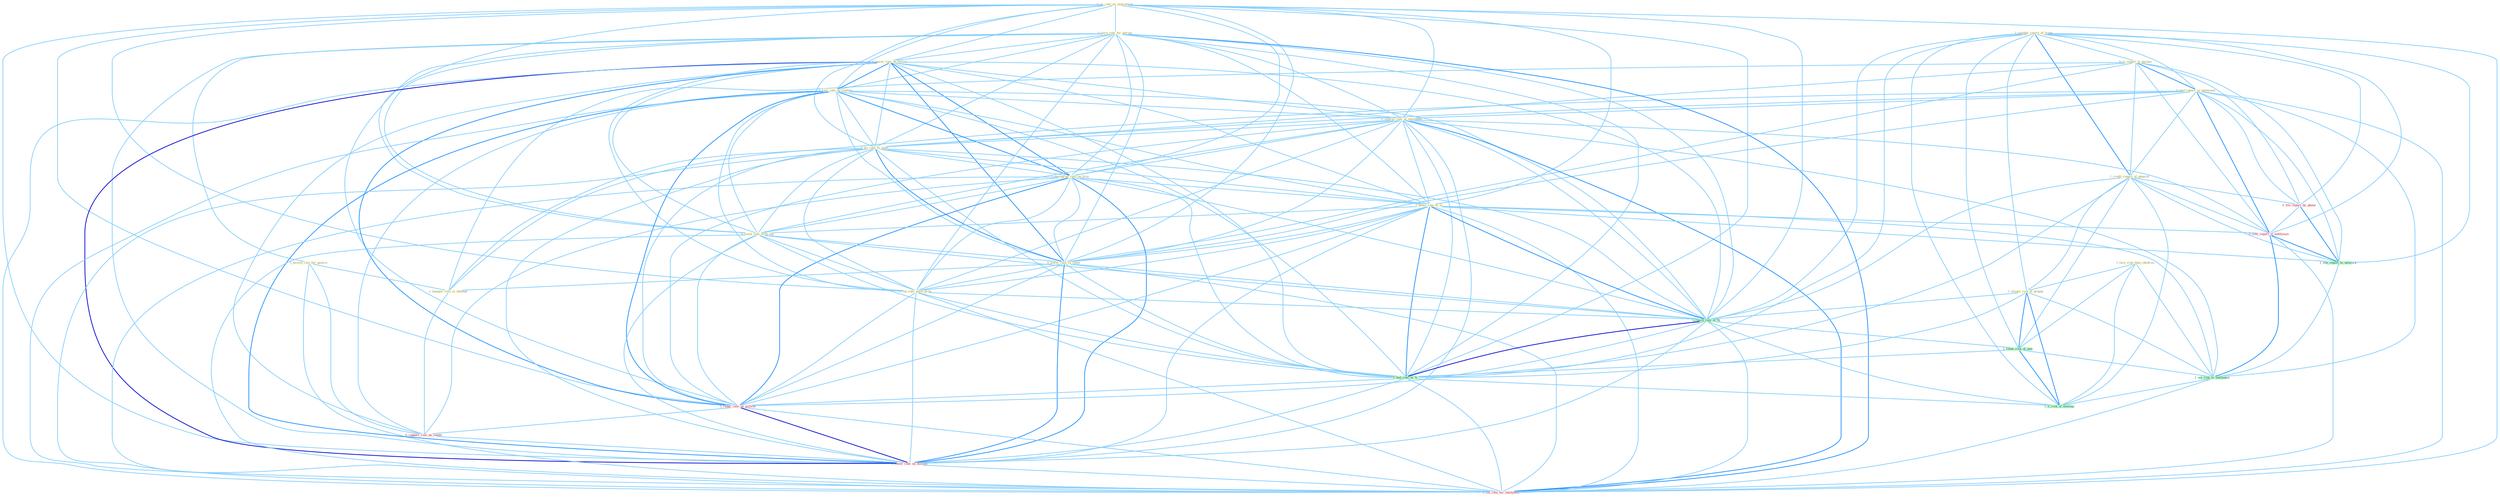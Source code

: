 Graph G{ 
    node
    [shape=polygon,style=filled,width=.5,height=.06,color="#BDFCC9",fixedsize=true,fontsize=4,
    fontcolor="#2f4f4f"];
    {node
    [color="#ffffe0", fontcolor="#8b7d6b"] "1_mandat_report_of_trade " "0_is_report_in_bureau " "1_face_risk_than_children " "0_us_rate_as_instrument " "0_told_report_in_entitynam " "0_earn_rate_for_period " "1_lower_rate_on_billion " "1_provid_role_for_govern " "1_rais_rate_on_contain " "0_improv_rate_at_entitynam " "1_credit_report_of_genocid " "0_fix_rate_in_state " "1_downgrad_rate_on_firm " "1_boost_rate_to_% " "1_elimin_risk_of_prepay " "0_track_rate_with_lag " "0_lower_rate_in_come " "0_cut_rate_amid_grow " "1_hamper_role_in_attempt "}
{node [color="#fff0f5", fontcolor="#b22222"] "0_file_report_by_phone " "0_sent_report_to_entitynam " "1_reduc_rate_on_million " "0_support_role_on_condit " "1_lower_rate_on_million " "1_lift_rate_for_entitynam "}
edge [color="#B0E2FF"];

	"1_mandat_report_of_trade " -- "0_is_report_in_bureau " [w="1", color="#87cefa" ];
	"1_mandat_report_of_trade " -- "0_told_report_in_entitynam " [w="1", color="#87cefa" ];
	"1_mandat_report_of_trade " -- "1_credit_report_of_genocid " [w="2", color="#1e90ff" , len=0.8];
	"1_mandat_report_of_trade " -- "1_elimin_risk_of_prepay " [w="1", color="#87cefa" ];
	"1_mandat_report_of_trade " -- "1_reach_rate_of_% " [w="1", color="#87cefa" ];
	"1_mandat_report_of_trade " -- "0_file_report_by_phone " [w="1", color="#87cefa" ];
	"1_mandat_report_of_trade " -- "1_count_risk_of_new " [w="1", color="#87cefa" ];
	"1_mandat_report_of_trade " -- "1_had_rate_of_% " [w="1", color="#87cefa" ];
	"1_mandat_report_of_trade " -- "0_sent_report_to_entitynam " [w="1", color="#87cefa" ];
	"1_mandat_report_of_trade " -- "1_file_report_to_network " [w="1", color="#87cefa" ];
	"1_mandat_report_of_trade " -- "1_'s_risk_of_messag " [w="1", color="#87cefa" ];
	"0_is_report_in_bureau " -- "0_told_report_in_entitynam " [w="2", color="#1e90ff" , len=0.8];
	"0_is_report_in_bureau " -- "1_credit_report_of_genocid " [w="1", color="#87cefa" ];
	"0_is_report_in_bureau " -- "0_fix_rate_in_state " [w="1", color="#87cefa" ];
	"0_is_report_in_bureau " -- "0_lower_rate_in_come " [w="1", color="#87cefa" ];
	"0_is_report_in_bureau " -- "1_hamper_role_in_attempt " [w="1", color="#87cefa" ];
	"0_is_report_in_bureau " -- "0_file_report_by_phone " [w="1", color="#87cefa" ];
	"0_is_report_in_bureau " -- "0_sent_report_to_entitynam " [w="1", color="#87cefa" ];
	"0_is_report_in_bureau " -- "1_file_report_to_network " [w="1", color="#87cefa" ];
	"1_face_risk_than_children " -- "1_elimin_risk_of_prepay " [w="1", color="#87cefa" ];
	"1_face_risk_than_children " -- "1_count_risk_of_new " [w="1", color="#87cefa" ];
	"1_face_risk_than_children " -- "1_wa_risk_to_entitynam " [w="1", color="#87cefa" ];
	"1_face_risk_than_children " -- "1_'s_risk_of_messag " [w="1", color="#87cefa" ];
	"0_us_rate_as_instrument " -- "0_earn_rate_for_period " [w="1", color="#87cefa" ];
	"0_us_rate_as_instrument " -- "1_lower_rate_on_billion " [w="1", color="#87cefa" ];
	"0_us_rate_as_instrument " -- "1_rais_rate_on_contain " [w="1", color="#87cefa" ];
	"0_us_rate_as_instrument " -- "0_improv_rate_at_entitynam " [w="1", color="#87cefa" ];
	"0_us_rate_as_instrument " -- "0_fix_rate_in_state " [w="1", color="#87cefa" ];
	"0_us_rate_as_instrument " -- "1_downgrad_rate_on_firm " [w="1", color="#87cefa" ];
	"0_us_rate_as_instrument " -- "1_boost_rate_to_% " [w="1", color="#87cefa" ];
	"0_us_rate_as_instrument " -- "0_track_rate_with_lag " [w="1", color="#87cefa" ];
	"0_us_rate_as_instrument " -- "0_lower_rate_in_come " [w="1", color="#87cefa" ];
	"0_us_rate_as_instrument " -- "0_cut_rate_amid_grow " [w="1", color="#87cefa" ];
	"0_us_rate_as_instrument " -- "1_reach_rate_of_% " [w="1", color="#87cefa" ];
	"0_us_rate_as_instrument " -- "1_had_rate_of_% " [w="1", color="#87cefa" ];
	"0_us_rate_as_instrument " -- "1_reduc_rate_on_million " [w="1", color="#87cefa" ];
	"0_us_rate_as_instrument " -- "1_lower_rate_on_million " [w="1", color="#87cefa" ];
	"0_us_rate_as_instrument " -- "1_lift_rate_for_entitynam " [w="1", color="#87cefa" ];
	"0_told_report_in_entitynam " -- "0_improv_rate_at_entitynam " [w="1", color="#87cefa" ];
	"0_told_report_in_entitynam " -- "1_credit_report_of_genocid " [w="1", color="#87cefa" ];
	"0_told_report_in_entitynam " -- "0_fix_rate_in_state " [w="1", color="#87cefa" ];
	"0_told_report_in_entitynam " -- "0_lower_rate_in_come " [w="1", color="#87cefa" ];
	"0_told_report_in_entitynam " -- "1_hamper_role_in_attempt " [w="1", color="#87cefa" ];
	"0_told_report_in_entitynam " -- "0_file_report_by_phone " [w="1", color="#87cefa" ];
	"0_told_report_in_entitynam " -- "0_sent_report_to_entitynam " [w="2", color="#1e90ff" , len=0.8];
	"0_told_report_in_entitynam " -- "1_file_report_to_network " [w="1", color="#87cefa" ];
	"0_told_report_in_entitynam " -- "1_wa_risk_to_entitynam " [w="1", color="#87cefa" ];
	"0_told_report_in_entitynam " -- "1_lift_rate_for_entitynam " [w="1", color="#87cefa" ];
	"0_earn_rate_for_period " -- "1_lower_rate_on_billion " [w="1", color="#87cefa" ];
	"0_earn_rate_for_period " -- "1_provid_role_for_govern " [w="1", color="#87cefa" ];
	"0_earn_rate_for_period " -- "1_rais_rate_on_contain " [w="1", color="#87cefa" ];
	"0_earn_rate_for_period " -- "0_improv_rate_at_entitynam " [w="1", color="#87cefa" ];
	"0_earn_rate_for_period " -- "0_fix_rate_in_state " [w="1", color="#87cefa" ];
	"0_earn_rate_for_period " -- "1_downgrad_rate_on_firm " [w="1", color="#87cefa" ];
	"0_earn_rate_for_period " -- "1_boost_rate_to_% " [w="1", color="#87cefa" ];
	"0_earn_rate_for_period " -- "0_track_rate_with_lag " [w="1", color="#87cefa" ];
	"0_earn_rate_for_period " -- "0_lower_rate_in_come " [w="1", color="#87cefa" ];
	"0_earn_rate_for_period " -- "0_cut_rate_amid_grow " [w="1", color="#87cefa" ];
	"0_earn_rate_for_period " -- "1_reach_rate_of_% " [w="1", color="#87cefa" ];
	"0_earn_rate_for_period " -- "1_had_rate_of_% " [w="1", color="#87cefa" ];
	"0_earn_rate_for_period " -- "1_reduc_rate_on_million " [w="1", color="#87cefa" ];
	"0_earn_rate_for_period " -- "1_lower_rate_on_million " [w="1", color="#87cefa" ];
	"0_earn_rate_for_period " -- "1_lift_rate_for_entitynam " [w="2", color="#1e90ff" , len=0.8];
	"1_lower_rate_on_billion " -- "1_rais_rate_on_contain " [w="2", color="#1e90ff" , len=0.8];
	"1_lower_rate_on_billion " -- "0_improv_rate_at_entitynam " [w="1", color="#87cefa" ];
	"1_lower_rate_on_billion " -- "0_fix_rate_in_state " [w="1", color="#87cefa" ];
	"1_lower_rate_on_billion " -- "1_downgrad_rate_on_firm " [w="2", color="#1e90ff" , len=0.8];
	"1_lower_rate_on_billion " -- "1_boost_rate_to_% " [w="1", color="#87cefa" ];
	"1_lower_rate_on_billion " -- "0_track_rate_with_lag " [w="1", color="#87cefa" ];
	"1_lower_rate_on_billion " -- "0_lower_rate_in_come " [w="2", color="#1e90ff" , len=0.8];
	"1_lower_rate_on_billion " -- "0_cut_rate_amid_grow " [w="1", color="#87cefa" ];
	"1_lower_rate_on_billion " -- "1_reach_rate_of_% " [w="1", color="#87cefa" ];
	"1_lower_rate_on_billion " -- "1_had_rate_of_% " [w="1", color="#87cefa" ];
	"1_lower_rate_on_billion " -- "1_reduc_rate_on_million " [w="2", color="#1e90ff" , len=0.8];
	"1_lower_rate_on_billion " -- "0_support_role_on_condit " [w="1", color="#87cefa" ];
	"1_lower_rate_on_billion " -- "1_lower_rate_on_million " [w="3", color="#0000cd" , len=0.6];
	"1_lower_rate_on_billion " -- "1_lift_rate_for_entitynam " [w="1", color="#87cefa" ];
	"1_provid_role_for_govern " -- "1_hamper_role_in_attempt " [w="1", color="#87cefa" ];
	"1_provid_role_for_govern " -- "0_support_role_on_condit " [w="1", color="#87cefa" ];
	"1_provid_role_for_govern " -- "1_lift_rate_for_entitynam " [w="1", color="#87cefa" ];
	"1_rais_rate_on_contain " -- "0_improv_rate_at_entitynam " [w="1", color="#87cefa" ];
	"1_rais_rate_on_contain " -- "0_fix_rate_in_state " [w="1", color="#87cefa" ];
	"1_rais_rate_on_contain " -- "1_downgrad_rate_on_firm " [w="2", color="#1e90ff" , len=0.8];
	"1_rais_rate_on_contain " -- "1_boost_rate_to_% " [w="1", color="#87cefa" ];
	"1_rais_rate_on_contain " -- "0_track_rate_with_lag " [w="1", color="#87cefa" ];
	"1_rais_rate_on_contain " -- "0_lower_rate_in_come " [w="1", color="#87cefa" ];
	"1_rais_rate_on_contain " -- "0_cut_rate_amid_grow " [w="1", color="#87cefa" ];
	"1_rais_rate_on_contain " -- "1_reach_rate_of_% " [w="1", color="#87cefa" ];
	"1_rais_rate_on_contain " -- "1_had_rate_of_% " [w="1", color="#87cefa" ];
	"1_rais_rate_on_contain " -- "1_reduc_rate_on_million " [w="2", color="#1e90ff" , len=0.8];
	"1_rais_rate_on_contain " -- "0_support_role_on_condit " [w="1", color="#87cefa" ];
	"1_rais_rate_on_contain " -- "1_lower_rate_on_million " [w="2", color="#1e90ff" , len=0.8];
	"1_rais_rate_on_contain " -- "1_lift_rate_for_entitynam " [w="1", color="#87cefa" ];
	"0_improv_rate_at_entitynam " -- "0_fix_rate_in_state " [w="1", color="#87cefa" ];
	"0_improv_rate_at_entitynam " -- "1_downgrad_rate_on_firm " [w="1", color="#87cefa" ];
	"0_improv_rate_at_entitynam " -- "1_boost_rate_to_% " [w="1", color="#87cefa" ];
	"0_improv_rate_at_entitynam " -- "0_track_rate_with_lag " [w="1", color="#87cefa" ];
	"0_improv_rate_at_entitynam " -- "0_lower_rate_in_come " [w="1", color="#87cefa" ];
	"0_improv_rate_at_entitynam " -- "0_cut_rate_amid_grow " [w="1", color="#87cefa" ];
	"0_improv_rate_at_entitynam " -- "1_reach_rate_of_% " [w="1", color="#87cefa" ];
	"0_improv_rate_at_entitynam " -- "1_had_rate_of_% " [w="1", color="#87cefa" ];
	"0_improv_rate_at_entitynam " -- "0_sent_report_to_entitynam " [w="1", color="#87cefa" ];
	"0_improv_rate_at_entitynam " -- "1_reduc_rate_on_million " [w="1", color="#87cefa" ];
	"0_improv_rate_at_entitynam " -- "1_wa_risk_to_entitynam " [w="1", color="#87cefa" ];
	"0_improv_rate_at_entitynam " -- "1_lower_rate_on_million " [w="1", color="#87cefa" ];
	"0_improv_rate_at_entitynam " -- "1_lift_rate_for_entitynam " [w="2", color="#1e90ff" , len=0.8];
	"1_credit_report_of_genocid " -- "1_elimin_risk_of_prepay " [w="1", color="#87cefa" ];
	"1_credit_report_of_genocid " -- "1_reach_rate_of_% " [w="1", color="#87cefa" ];
	"1_credit_report_of_genocid " -- "0_file_report_by_phone " [w="1", color="#87cefa" ];
	"1_credit_report_of_genocid " -- "1_count_risk_of_new " [w="1", color="#87cefa" ];
	"1_credit_report_of_genocid " -- "1_had_rate_of_% " [w="1", color="#87cefa" ];
	"1_credit_report_of_genocid " -- "0_sent_report_to_entitynam " [w="1", color="#87cefa" ];
	"1_credit_report_of_genocid " -- "1_file_report_to_network " [w="1", color="#87cefa" ];
	"1_credit_report_of_genocid " -- "1_'s_risk_of_messag " [w="1", color="#87cefa" ];
	"0_fix_rate_in_state " -- "1_downgrad_rate_on_firm " [w="1", color="#87cefa" ];
	"0_fix_rate_in_state " -- "1_boost_rate_to_% " [w="1", color="#87cefa" ];
	"0_fix_rate_in_state " -- "0_track_rate_with_lag " [w="1", color="#87cefa" ];
	"0_fix_rate_in_state " -- "0_lower_rate_in_come " [w="2", color="#1e90ff" , len=0.8];
	"0_fix_rate_in_state " -- "0_cut_rate_amid_grow " [w="1", color="#87cefa" ];
	"0_fix_rate_in_state " -- "1_hamper_role_in_attempt " [w="1", color="#87cefa" ];
	"0_fix_rate_in_state " -- "1_reach_rate_of_% " [w="1", color="#87cefa" ];
	"0_fix_rate_in_state " -- "1_had_rate_of_% " [w="1", color="#87cefa" ];
	"0_fix_rate_in_state " -- "1_reduc_rate_on_million " [w="1", color="#87cefa" ];
	"0_fix_rate_in_state " -- "1_lower_rate_on_million " [w="1", color="#87cefa" ];
	"0_fix_rate_in_state " -- "1_lift_rate_for_entitynam " [w="1", color="#87cefa" ];
	"1_downgrad_rate_on_firm " -- "1_boost_rate_to_% " [w="1", color="#87cefa" ];
	"1_downgrad_rate_on_firm " -- "0_track_rate_with_lag " [w="1", color="#87cefa" ];
	"1_downgrad_rate_on_firm " -- "0_lower_rate_in_come " [w="1", color="#87cefa" ];
	"1_downgrad_rate_on_firm " -- "0_cut_rate_amid_grow " [w="1", color="#87cefa" ];
	"1_downgrad_rate_on_firm " -- "1_reach_rate_of_% " [w="1", color="#87cefa" ];
	"1_downgrad_rate_on_firm " -- "1_had_rate_of_% " [w="1", color="#87cefa" ];
	"1_downgrad_rate_on_firm " -- "1_reduc_rate_on_million " [w="2", color="#1e90ff" , len=0.8];
	"1_downgrad_rate_on_firm " -- "0_support_role_on_condit " [w="1", color="#87cefa" ];
	"1_downgrad_rate_on_firm " -- "1_lower_rate_on_million " [w="2", color="#1e90ff" , len=0.8];
	"1_downgrad_rate_on_firm " -- "1_lift_rate_for_entitynam " [w="1", color="#87cefa" ];
	"1_boost_rate_to_% " -- "0_track_rate_with_lag " [w="1", color="#87cefa" ];
	"1_boost_rate_to_% " -- "0_lower_rate_in_come " [w="1", color="#87cefa" ];
	"1_boost_rate_to_% " -- "0_cut_rate_amid_grow " [w="1", color="#87cefa" ];
	"1_boost_rate_to_% " -- "1_reach_rate_of_% " [w="2", color="#1e90ff" , len=0.8];
	"1_boost_rate_to_% " -- "1_had_rate_of_% " [w="2", color="#1e90ff" , len=0.8];
	"1_boost_rate_to_% " -- "0_sent_report_to_entitynam " [w="1", color="#87cefa" ];
	"1_boost_rate_to_% " -- "1_file_report_to_network " [w="1", color="#87cefa" ];
	"1_boost_rate_to_% " -- "1_reduc_rate_on_million " [w="1", color="#87cefa" ];
	"1_boost_rate_to_% " -- "1_wa_risk_to_entitynam " [w="1", color="#87cefa" ];
	"1_boost_rate_to_% " -- "1_lower_rate_on_million " [w="1", color="#87cefa" ];
	"1_boost_rate_to_% " -- "1_lift_rate_for_entitynam " [w="1", color="#87cefa" ];
	"1_elimin_risk_of_prepay " -- "1_reach_rate_of_% " [w="1", color="#87cefa" ];
	"1_elimin_risk_of_prepay " -- "1_count_risk_of_new " [w="2", color="#1e90ff" , len=0.8];
	"1_elimin_risk_of_prepay " -- "1_had_rate_of_% " [w="1", color="#87cefa" ];
	"1_elimin_risk_of_prepay " -- "1_wa_risk_to_entitynam " [w="1", color="#87cefa" ];
	"1_elimin_risk_of_prepay " -- "1_'s_risk_of_messag " [w="2", color="#1e90ff" , len=0.8];
	"0_track_rate_with_lag " -- "0_lower_rate_in_come " [w="1", color="#87cefa" ];
	"0_track_rate_with_lag " -- "0_cut_rate_amid_grow " [w="1", color="#87cefa" ];
	"0_track_rate_with_lag " -- "1_reach_rate_of_% " [w="1", color="#87cefa" ];
	"0_track_rate_with_lag " -- "1_had_rate_of_% " [w="1", color="#87cefa" ];
	"0_track_rate_with_lag " -- "1_reduc_rate_on_million " [w="1", color="#87cefa" ];
	"0_track_rate_with_lag " -- "1_lower_rate_on_million " [w="1", color="#87cefa" ];
	"0_track_rate_with_lag " -- "1_lift_rate_for_entitynam " [w="1", color="#87cefa" ];
	"0_lower_rate_in_come " -- "0_cut_rate_amid_grow " [w="1", color="#87cefa" ];
	"0_lower_rate_in_come " -- "1_hamper_role_in_attempt " [w="1", color="#87cefa" ];
	"0_lower_rate_in_come " -- "1_reach_rate_of_% " [w="1", color="#87cefa" ];
	"0_lower_rate_in_come " -- "1_had_rate_of_% " [w="1", color="#87cefa" ];
	"0_lower_rate_in_come " -- "1_reduc_rate_on_million " [w="1", color="#87cefa" ];
	"0_lower_rate_in_come " -- "1_lower_rate_on_million " [w="2", color="#1e90ff" , len=0.8];
	"0_lower_rate_in_come " -- "1_lift_rate_for_entitynam " [w="1", color="#87cefa" ];
	"0_cut_rate_amid_grow " -- "1_reach_rate_of_% " [w="1", color="#87cefa" ];
	"0_cut_rate_amid_grow " -- "1_had_rate_of_% " [w="1", color="#87cefa" ];
	"0_cut_rate_amid_grow " -- "1_reduc_rate_on_million " [w="1", color="#87cefa" ];
	"0_cut_rate_amid_grow " -- "1_lower_rate_on_million " [w="1", color="#87cefa" ];
	"0_cut_rate_amid_grow " -- "1_lift_rate_for_entitynam " [w="1", color="#87cefa" ];
	"1_hamper_role_in_attempt " -- "0_support_role_on_condit " [w="1", color="#87cefa" ];
	"1_reach_rate_of_% " -- "1_count_risk_of_new " [w="1", color="#87cefa" ];
	"1_reach_rate_of_% " -- "1_had_rate_of_% " [w="3", color="#0000cd" , len=0.6];
	"1_reach_rate_of_% " -- "1_reduc_rate_on_million " [w="1", color="#87cefa" ];
	"1_reach_rate_of_% " -- "1_'s_risk_of_messag " [w="1", color="#87cefa" ];
	"1_reach_rate_of_% " -- "1_lower_rate_on_million " [w="1", color="#87cefa" ];
	"1_reach_rate_of_% " -- "1_lift_rate_for_entitynam " [w="1", color="#87cefa" ];
	"0_file_report_by_phone " -- "0_sent_report_to_entitynam " [w="1", color="#87cefa" ];
	"0_file_report_by_phone " -- "1_file_report_to_network " [w="2", color="#1e90ff" , len=0.8];
	"1_count_risk_of_new " -- "1_had_rate_of_% " [w="1", color="#87cefa" ];
	"1_count_risk_of_new " -- "1_wa_risk_to_entitynam " [w="1", color="#87cefa" ];
	"1_count_risk_of_new " -- "1_'s_risk_of_messag " [w="2", color="#1e90ff" , len=0.8];
	"1_had_rate_of_% " -- "1_reduc_rate_on_million " [w="1", color="#87cefa" ];
	"1_had_rate_of_% " -- "1_'s_risk_of_messag " [w="1", color="#87cefa" ];
	"1_had_rate_of_% " -- "1_lower_rate_on_million " [w="1", color="#87cefa" ];
	"1_had_rate_of_% " -- "1_lift_rate_for_entitynam " [w="1", color="#87cefa" ];
	"0_sent_report_to_entitynam " -- "1_file_report_to_network " [w="2", color="#1e90ff" , len=0.8];
	"0_sent_report_to_entitynam " -- "1_wa_risk_to_entitynam " [w="2", color="#1e90ff" , len=0.8];
	"0_sent_report_to_entitynam " -- "1_lift_rate_for_entitynam " [w="1", color="#87cefa" ];
	"1_file_report_to_network " -- "1_wa_risk_to_entitynam " [w="1", color="#87cefa" ];
	"1_reduc_rate_on_million " -- "0_support_role_on_condit " [w="1", color="#87cefa" ];
	"1_reduc_rate_on_million " -- "1_lower_rate_on_million " [w="3", color="#0000cd" , len=0.6];
	"1_reduc_rate_on_million " -- "1_lift_rate_for_entitynam " [w="1", color="#87cefa" ];
	"1_wa_risk_to_entitynam " -- "1_'s_risk_of_messag " [w="1", color="#87cefa" ];
	"1_wa_risk_to_entitynam " -- "1_lift_rate_for_entitynam " [w="1", color="#87cefa" ];
	"0_support_role_on_condit " -- "1_lower_rate_on_million " [w="1", color="#87cefa" ];
	"1_lower_rate_on_million " -- "1_lift_rate_for_entitynam " [w="1", color="#87cefa" ];
}